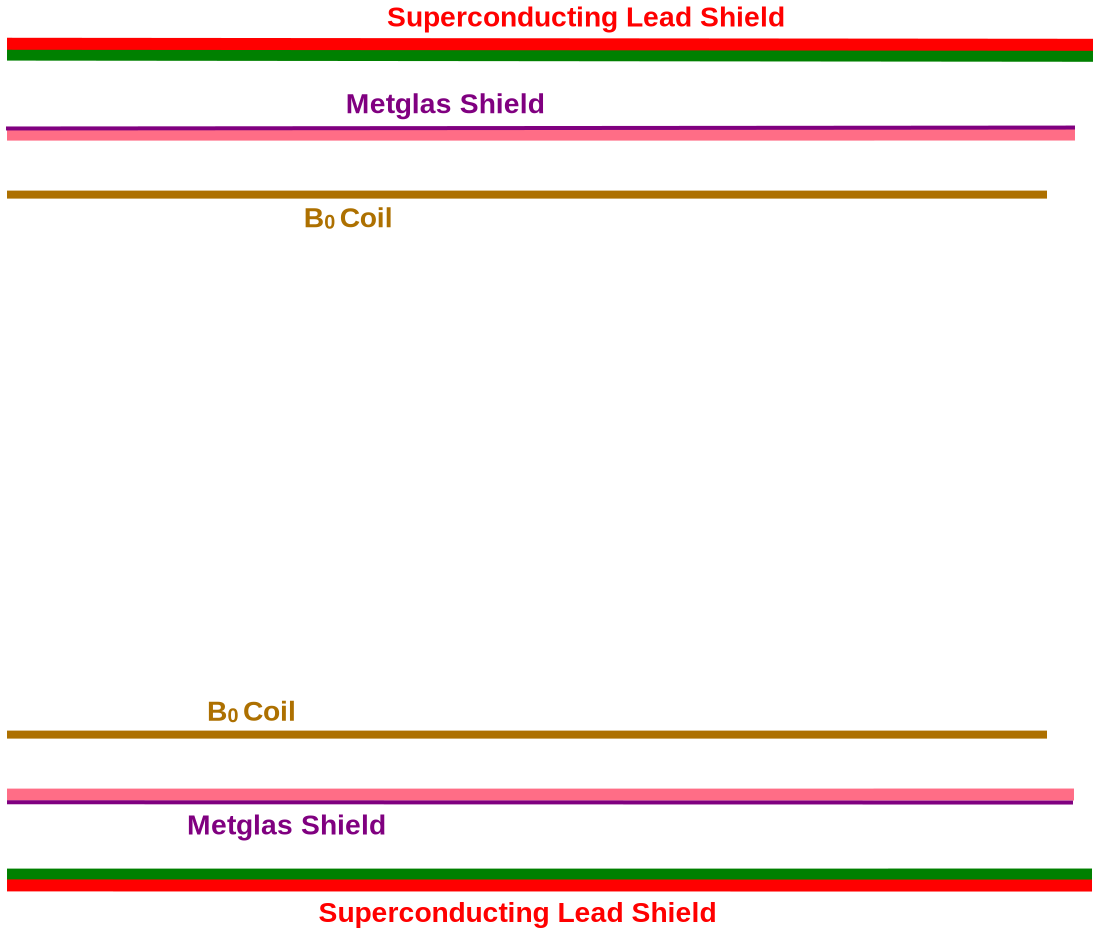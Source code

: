 <?xml version="1.0" encoding="UTF-8"?>
<dia:diagram xmlns:dia="http://www.lysator.liu.se/~alla/dia/">
  <dia:layer name="Background" visible="true" active="true">
    <dia:object type="Standard - Line" version="0" id="O0">
      <dia:attribute name="obj_pos">
        <dia:point val="-8,7"/>
      </dia:attribute>
      <dia:attribute name="obj_bb">
        <dia:rectangle val="-8.2,6.8;44.2,7.2"/>
      </dia:attribute>
      <dia:attribute name="conn_endpoints">
        <dia:point val="-8,7"/>
        <dia:point val="44,7"/>
      </dia:attribute>
      <dia:attribute name="numcp">
        <dia:int val="1"/>
      </dia:attribute>
      <dia:attribute name="line_color">
        <dia:color val="#ad7000"/>
      </dia:attribute>
      <dia:attribute name="line_width">
        <dia:real val="0.4"/>
      </dia:attribute>
    </dia:object>
    <dia:object type="Standard - Line" version="0" id="O1">
      <dia:attribute name="obj_pos">
        <dia:point val="-8,34"/>
      </dia:attribute>
      <dia:attribute name="obj_bb">
        <dia:rectangle val="-8.2,33.8;44.2,34.2"/>
      </dia:attribute>
      <dia:attribute name="conn_endpoints">
        <dia:point val="-8,34"/>
        <dia:point val="44,34"/>
      </dia:attribute>
      <dia:attribute name="numcp">
        <dia:int val="1"/>
      </dia:attribute>
      <dia:attribute name="line_color">
        <dia:color val="#ad7000"/>
      </dia:attribute>
      <dia:attribute name="line_width">
        <dia:real val="0.4"/>
      </dia:attribute>
    </dia:object>
    <dia:object type="Standard - Line" version="0" id="O2">
      <dia:attribute name="obj_pos">
        <dia:point val="-8,4"/>
      </dia:attribute>
      <dia:attribute name="obj_bb">
        <dia:rectangle val="-8.3,3.697;45.699,4.3"/>
      </dia:attribute>
      <dia:attribute name="conn_endpoints">
        <dia:point val="-8,4"/>
        <dia:point val="45.399,3.998"/>
      </dia:attribute>
      <dia:attribute name="numcp">
        <dia:int val="1"/>
      </dia:attribute>
      <dia:attribute name="line_color">
        <dia:color val="#ff6d86"/>
      </dia:attribute>
      <dia:attribute name="line_width">
        <dia:real val="0.6"/>
      </dia:attribute>
    </dia:object>
    <dia:object type="Standard - Line" version="0" id="O3">
      <dia:attribute name="obj_pos">
        <dia:point val="-8,37"/>
      </dia:attribute>
      <dia:attribute name="obj_bb">
        <dia:rectangle val="-8.3,36.697;45.649,37.3"/>
      </dia:attribute>
      <dia:attribute name="conn_endpoints">
        <dia:point val="-8,37"/>
        <dia:point val="45.349,36.998"/>
      </dia:attribute>
      <dia:attribute name="numcp">
        <dia:int val="1"/>
      </dia:attribute>
      <dia:attribute name="line_color">
        <dia:color val="#ff6d86"/>
      </dia:attribute>
      <dia:attribute name="line_width">
        <dia:real val="0.6"/>
      </dia:attribute>
    </dia:object>
    <dia:object type="Standard - Line" version="0" id="O4">
      <dia:attribute name="obj_pos">
        <dia:point val="-8.05,3.694"/>
      </dia:attribute>
      <dia:attribute name="obj_bb">
        <dia:rectangle val="-8.15,3.547;45.499,3.794"/>
      </dia:attribute>
      <dia:attribute name="conn_endpoints">
        <dia:point val="-8.05,3.694"/>
        <dia:point val="45.399,3.648"/>
      </dia:attribute>
      <dia:attribute name="numcp">
        <dia:int val="1"/>
      </dia:attribute>
      <dia:attribute name="line_color">
        <dia:color val="#800080"/>
      </dia:attribute>
      <dia:attribute name="line_width">
        <dia:real val="0.2"/>
      </dia:attribute>
    </dia:object>
    <dia:object type="Standard - Line" version="0" id="O5">
      <dia:attribute name="obj_pos">
        <dia:point val="-8,37.383"/>
      </dia:attribute>
      <dia:attribute name="obj_bb">
        <dia:rectangle val="-8.1,37.283;45.399,37.498"/>
      </dia:attribute>
      <dia:attribute name="conn_endpoints">
        <dia:point val="-8,37.383"/>
        <dia:point val="45.299,37.398"/>
      </dia:attribute>
      <dia:attribute name="numcp">
        <dia:int val="1"/>
      </dia:attribute>
      <dia:attribute name="line_color">
        <dia:color val="#800080"/>
      </dia:attribute>
      <dia:attribute name="line_width">
        <dia:real val="0.2"/>
      </dia:attribute>
    </dia:object>
    <dia:object type="Standard - Text" version="1" id="O6">
      <dia:attribute name="obj_pos">
        <dia:point val="1,39"/>
      </dia:attribute>
      <dia:attribute name="obj_bb">
        <dia:rectangle val="1,37.722;10.883,39.3"/>
      </dia:attribute>
      <dia:attribute name="text">
        <dia:composite type="text">
          <dia:attribute name="string">
            <dia:string>#Metglas Shield#</dia:string>
          </dia:attribute>
          <dia:attribute name="font">
            <dia:font family="Liberation Sans" style="80" name="Courier"/>
          </dia:attribute>
          <dia:attribute name="height">
            <dia:real val="1.764"/>
          </dia:attribute>
          <dia:attribute name="pos">
            <dia:point val="1,39"/>
          </dia:attribute>
          <dia:attribute name="color">
            <dia:color val="#800080"/>
          </dia:attribute>
          <dia:attribute name="alignment">
            <dia:enum val="0"/>
          </dia:attribute>
        </dia:composite>
      </dia:attribute>
      <dia:attribute name="valign">
        <dia:enum val="3"/>
      </dia:attribute>
    </dia:object>
    <dia:group>
      <dia:object type="Standard - Text" version="1" id="O7">
        <dia:attribute name="obj_pos">
          <dia:point val="2,33.308"/>
        </dia:attribute>
        <dia:attribute name="obj_bb">
          <dia:rectangle val="2,32.031;6.468,33.608"/>
        </dia:attribute>
        <dia:attribute name="text">
          <dia:composite type="text">
            <dia:attribute name="string">
              <dia:string>#B  Coil#</dia:string>
            </dia:attribute>
            <dia:attribute name="font">
              <dia:font family="Liberation Sans" style="80" name="Courier"/>
            </dia:attribute>
            <dia:attribute name="height">
              <dia:real val="1.764"/>
            </dia:attribute>
            <dia:attribute name="pos">
              <dia:point val="2,33.308"/>
            </dia:attribute>
            <dia:attribute name="color">
              <dia:color val="#ad7000"/>
            </dia:attribute>
            <dia:attribute name="alignment">
              <dia:enum val="0"/>
            </dia:attribute>
          </dia:composite>
        </dia:attribute>
        <dia:attribute name="valign">
          <dia:enum val="3"/>
        </dia:attribute>
      </dia:object>
      <dia:object type="Standard - Text" version="1" id="O8">
        <dia:attribute name="obj_pos">
          <dia:point val="3.027,33.379"/>
        </dia:attribute>
        <dia:attribute name="obj_bb">
          <dia:rectangle val="3.027,32.484;3.577,33.589"/>
        </dia:attribute>
        <dia:attribute name="text">
          <dia:composite type="text">
            <dia:attribute name="string">
              <dia:string>#0#</dia:string>
            </dia:attribute>
            <dia:attribute name="font">
              <dia:font family="Liberation Sans" style="80" name="Courier"/>
            </dia:attribute>
            <dia:attribute name="height">
              <dia:real val="1.235"/>
            </dia:attribute>
            <dia:attribute name="pos">
              <dia:point val="3.027,33.379"/>
            </dia:attribute>
            <dia:attribute name="color">
              <dia:color val="#ad7000"/>
            </dia:attribute>
            <dia:attribute name="alignment">
              <dia:enum val="0"/>
            </dia:attribute>
          </dia:composite>
        </dia:attribute>
        <dia:attribute name="valign">
          <dia:enum val="3"/>
        </dia:attribute>
      </dia:object>
    </dia:group>
    <dia:object type="Standard - Line" version="0" id="O9">
      <dia:attribute name="obj_pos">
        <dia:point val="-8,0"/>
      </dia:attribute>
      <dia:attribute name="obj_bb">
        <dia:rectangle val="-8.3,-0.3;46.6,0.36"/>
      </dia:attribute>
      <dia:attribute name="conn_endpoints">
        <dia:point val="-8,0"/>
        <dia:point val="46.3,0.06"/>
      </dia:attribute>
      <dia:attribute name="numcp">
        <dia:int val="1"/>
      </dia:attribute>
      <dia:attribute name="line_color">
        <dia:color val="#008000"/>
      </dia:attribute>
      <dia:attribute name="line_width">
        <dia:real val="0.6"/>
      </dia:attribute>
    </dia:object>
    <dia:object type="Standard - Line" version="0" id="O10">
      <dia:attribute name="obj_pos">
        <dia:point val="-8,41"/>
      </dia:attribute>
      <dia:attribute name="obj_bb">
        <dia:rectangle val="-8.3,40.697;46.55,41.3"/>
      </dia:attribute>
      <dia:attribute name="conn_endpoints">
        <dia:point val="-8,41"/>
        <dia:point val="46.25,40.998"/>
      </dia:attribute>
      <dia:attribute name="numcp">
        <dia:int val="1"/>
      </dia:attribute>
      <dia:attribute name="line_color">
        <dia:color val="#008000"/>
      </dia:attribute>
      <dia:attribute name="line_width">
        <dia:real val="0.6"/>
      </dia:attribute>
    </dia:object>
    <dia:object type="Standard - Line" version="0" id="O11">
      <dia:attribute name="obj_pos">
        <dia:point val="-8,-0.542"/>
      </dia:attribute>
      <dia:attribute name="obj_bb">
        <dia:rectangle val="-8.3,-0.842;46.6,-0.19"/>
      </dia:attribute>
      <dia:attribute name="conn_endpoints">
        <dia:point val="-8,-0.542"/>
        <dia:point val="46.3,-0.49"/>
      </dia:attribute>
      <dia:attribute name="numcp">
        <dia:int val="1"/>
      </dia:attribute>
      <dia:attribute name="line_color">
        <dia:color val="#ff0000"/>
      </dia:attribute>
      <dia:attribute name="line_width">
        <dia:real val="0.6"/>
      </dia:attribute>
    </dia:object>
    <dia:object type="Standard - Line" version="0" id="O12">
      <dia:attribute name="obj_pos">
        <dia:point val="-8,41.541"/>
      </dia:attribute>
      <dia:attribute name="obj_bb">
        <dia:rectangle val="-8.3,41.242;46.55,41.847"/>
      </dia:attribute>
      <dia:attribute name="conn_endpoints">
        <dia:point val="-8,41.541"/>
        <dia:point val="46.25,41.547"/>
      </dia:attribute>
      <dia:attribute name="numcp">
        <dia:int val="1"/>
      </dia:attribute>
      <dia:attribute name="line_color">
        <dia:color val="#ff0000"/>
      </dia:attribute>
      <dia:attribute name="line_width">
        <dia:real val="0.6"/>
      </dia:attribute>
    </dia:object>
    <dia:object type="Standard - Text" version="1" id="O13">
      <dia:attribute name="obj_pos">
        <dia:point val="7.576,43.367"/>
      </dia:attribute>
      <dia:attribute name="obj_bb">
        <dia:rectangle val="7.576,42.089;27.496,43.667"/>
      </dia:attribute>
      <dia:attribute name="text">
        <dia:composite type="text">
          <dia:attribute name="string">
            <dia:string>#Superconducting Lead Shield#</dia:string>
          </dia:attribute>
          <dia:attribute name="font">
            <dia:font family="Liberation Sans" style="80" name="Courier"/>
          </dia:attribute>
          <dia:attribute name="height">
            <dia:real val="1.764"/>
          </dia:attribute>
          <dia:attribute name="pos">
            <dia:point val="7.576,43.367"/>
          </dia:attribute>
          <dia:attribute name="color">
            <dia:color val="#ff0000"/>
          </dia:attribute>
          <dia:attribute name="alignment">
            <dia:enum val="0"/>
          </dia:attribute>
        </dia:composite>
      </dia:attribute>
      <dia:attribute name="valign">
        <dia:enum val="3"/>
      </dia:attribute>
    </dia:object>
    <dia:object type="Standard - Text" version="1" id="O14">
      <dia:attribute name="obj_pos">
        <dia:point val="2.133,29.574"/>
      </dia:attribute>
      <dia:attribute name="obj_bb">
        <dia:rectangle val="2.133,28.994;2.133,29.709"/>
      </dia:attribute>
      <dia:attribute name="text">
        <dia:composite type="text">
          <dia:attribute name="string">
            <dia:string>##</dia:string>
          </dia:attribute>
          <dia:attribute name="font">
            <dia:font family="sans" style="0" name="Helvetica"/>
          </dia:attribute>
          <dia:attribute name="height">
            <dia:real val="0.8"/>
          </dia:attribute>
          <dia:attribute name="pos">
            <dia:point val="2.133,29.574"/>
          </dia:attribute>
          <dia:attribute name="color">
            <dia:color val="#000000"/>
          </dia:attribute>
          <dia:attribute name="alignment">
            <dia:enum val="0"/>
          </dia:attribute>
        </dia:composite>
      </dia:attribute>
      <dia:attribute name="valign">
        <dia:enum val="3"/>
      </dia:attribute>
    </dia:object>
    <dia:group>
      <dia:object type="Standard - Text" version="1" id="O15">
        <dia:attribute name="obj_pos">
          <dia:point val="6.833,8.636"/>
        </dia:attribute>
        <dia:attribute name="obj_bb">
          <dia:rectangle val="6.833,7.358;11.301,8.936"/>
        </dia:attribute>
        <dia:attribute name="text">
          <dia:composite type="text">
            <dia:attribute name="string">
              <dia:string>#B  Coil#</dia:string>
            </dia:attribute>
            <dia:attribute name="font">
              <dia:font family="Liberation Sans" style="80" name="Courier"/>
            </dia:attribute>
            <dia:attribute name="height">
              <dia:real val="1.764"/>
            </dia:attribute>
            <dia:attribute name="pos">
              <dia:point val="6.833,8.636"/>
            </dia:attribute>
            <dia:attribute name="color">
              <dia:color val="#ad7000"/>
            </dia:attribute>
            <dia:attribute name="alignment">
              <dia:enum val="0"/>
            </dia:attribute>
          </dia:composite>
        </dia:attribute>
        <dia:attribute name="valign">
          <dia:enum val="3"/>
        </dia:attribute>
      </dia:object>
      <dia:object type="Standard - Text" version="1" id="O16">
        <dia:attribute name="obj_pos">
          <dia:point val="7.86,8.707"/>
        </dia:attribute>
        <dia:attribute name="obj_bb">
          <dia:rectangle val="7.86,7.812;8.41,8.917"/>
        </dia:attribute>
        <dia:attribute name="text">
          <dia:composite type="text">
            <dia:attribute name="string">
              <dia:string>#0#</dia:string>
            </dia:attribute>
            <dia:attribute name="font">
              <dia:font family="Liberation Sans" style="80" name="Courier"/>
            </dia:attribute>
            <dia:attribute name="height">
              <dia:real val="1.235"/>
            </dia:attribute>
            <dia:attribute name="pos">
              <dia:point val="7.86,8.707"/>
            </dia:attribute>
            <dia:attribute name="color">
              <dia:color val="#ad7000"/>
            </dia:attribute>
            <dia:attribute name="alignment">
              <dia:enum val="0"/>
            </dia:attribute>
          </dia:composite>
        </dia:attribute>
        <dia:attribute name="valign">
          <dia:enum val="3"/>
        </dia:attribute>
      </dia:object>
    </dia:group>
    <dia:object type="Standard - Text" version="1" id="O17">
      <dia:attribute name="obj_pos">
        <dia:point val="8.933,2.936"/>
      </dia:attribute>
      <dia:attribute name="obj_bb">
        <dia:rectangle val="8.933,1.659;18.816,3.236"/>
      </dia:attribute>
      <dia:attribute name="text">
        <dia:composite type="text">
          <dia:attribute name="string">
            <dia:string>#Metglas Shield#</dia:string>
          </dia:attribute>
          <dia:attribute name="font">
            <dia:font family="Liberation Sans" style="80" name="Courier"/>
          </dia:attribute>
          <dia:attribute name="height">
            <dia:real val="1.764"/>
          </dia:attribute>
          <dia:attribute name="pos">
            <dia:point val="8.933,2.936"/>
          </dia:attribute>
          <dia:attribute name="color">
            <dia:color val="#800080"/>
          </dia:attribute>
          <dia:attribute name="alignment">
            <dia:enum val="0"/>
          </dia:attribute>
        </dia:composite>
      </dia:attribute>
      <dia:attribute name="valign">
        <dia:enum val="3"/>
      </dia:attribute>
    </dia:object>
    <dia:object type="Standard - Text" version="1" id="O18">
      <dia:attribute name="obj_pos">
        <dia:point val="11,-1.4"/>
      </dia:attribute>
      <dia:attribute name="obj_bb">
        <dia:rectangle val="11,-2.677;30.92,-1.1"/>
      </dia:attribute>
      <dia:attribute name="text">
        <dia:composite type="text">
          <dia:attribute name="string">
            <dia:string>#Superconducting Lead Shield#</dia:string>
          </dia:attribute>
          <dia:attribute name="font">
            <dia:font family="Liberation Sans" style="80" name="Courier"/>
          </dia:attribute>
          <dia:attribute name="height">
            <dia:real val="1.764"/>
          </dia:attribute>
          <dia:attribute name="pos">
            <dia:point val="11,-1.4"/>
          </dia:attribute>
          <dia:attribute name="color">
            <dia:color val="#ff0000"/>
          </dia:attribute>
          <dia:attribute name="alignment">
            <dia:enum val="0"/>
          </dia:attribute>
        </dia:composite>
      </dia:attribute>
      <dia:attribute name="valign">
        <dia:enum val="3"/>
      </dia:attribute>
    </dia:object>
    <dia:object type="Standard - Text" version="1" id="O19">
      <dia:attribute name="obj_pos">
        <dia:point val="48.349,19.523"/>
      </dia:attribute>
      <dia:attribute name="obj_bb">
        <dia:rectangle val="48.349,18.942;48.349,19.657"/>
      </dia:attribute>
      <dia:attribute name="text">
        <dia:composite type="text">
          <dia:attribute name="string">
            <dia:string>##</dia:string>
          </dia:attribute>
          <dia:attribute name="font">
            <dia:font family="sans" style="0" name="Helvetica"/>
          </dia:attribute>
          <dia:attribute name="height">
            <dia:real val="0.8"/>
          </dia:attribute>
          <dia:attribute name="pos">
            <dia:point val="48.349,19.523"/>
          </dia:attribute>
          <dia:attribute name="color">
            <dia:color val="#000000"/>
          </dia:attribute>
          <dia:attribute name="alignment">
            <dia:enum val="0"/>
          </dia:attribute>
        </dia:composite>
      </dia:attribute>
      <dia:attribute name="valign">
        <dia:enum val="3"/>
      </dia:attribute>
    </dia:object>
  </dia:layer>
</dia:diagram>
